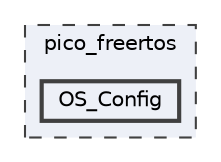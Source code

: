 digraph "D:/Projects/Raspberrypi_pico/pico_freertos_final/freertos_pico2/pico_freertos/OS_Config"
{
 // LATEX_PDF_SIZE
  bgcolor="transparent";
  edge [fontname=Helvetica,fontsize=10,labelfontname=Helvetica,labelfontsize=10];
  node [fontname=Helvetica,fontsize=10,shape=box,height=0.2,width=0.4];
  compound=true
  subgraph clusterdir_4a0bb1d3edd3cd3470ff45ba93d7cb46 {
    graph [ bgcolor="#edf0f7", pencolor="grey25", label="pico_freertos", fontname=Helvetica,fontsize=10 style="filled,dashed", URL="dir_4a0bb1d3edd3cd3470ff45ba93d7cb46.html",tooltip=""]
  dir_f80840497837e1406fadd1cf6186dbc5 [label="OS_Config", fillcolor="#edf0f7", color="grey25", style="filled,bold", URL="dir_f80840497837e1406fadd1cf6186dbc5.html",tooltip=""];
  }
}
